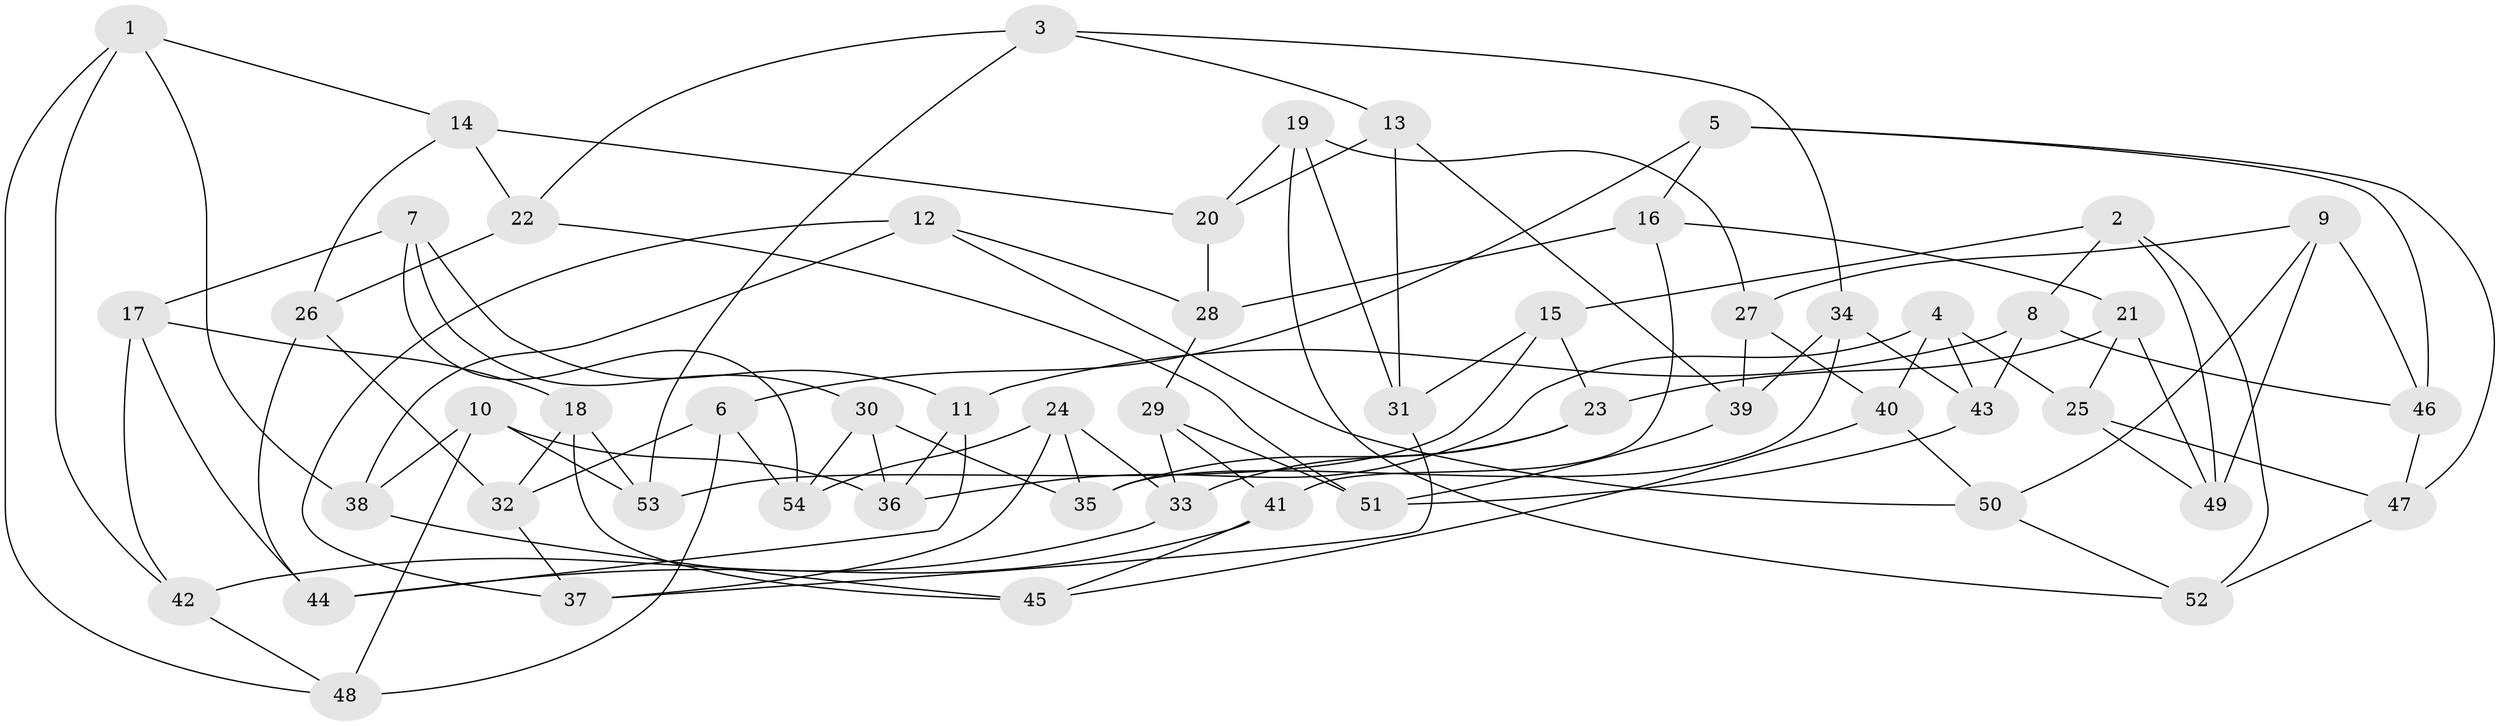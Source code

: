 // coarse degree distribution, {6: 0.5161290322580645, 5: 0.22580645161290322, 4: 0.16129032258064516, 3: 0.0967741935483871}
// Generated by graph-tools (version 1.1) at 2025/52/02/27/25 19:52:27]
// undirected, 54 vertices, 108 edges
graph export_dot {
graph [start="1"]
  node [color=gray90,style=filled];
  1;
  2;
  3;
  4;
  5;
  6;
  7;
  8;
  9;
  10;
  11;
  12;
  13;
  14;
  15;
  16;
  17;
  18;
  19;
  20;
  21;
  22;
  23;
  24;
  25;
  26;
  27;
  28;
  29;
  30;
  31;
  32;
  33;
  34;
  35;
  36;
  37;
  38;
  39;
  40;
  41;
  42;
  43;
  44;
  45;
  46;
  47;
  48;
  49;
  50;
  51;
  52;
  53;
  54;
  1 -- 48;
  1 -- 14;
  1 -- 38;
  1 -- 42;
  2 -- 8;
  2 -- 52;
  2 -- 15;
  2 -- 49;
  3 -- 53;
  3 -- 13;
  3 -- 22;
  3 -- 34;
  4 -- 43;
  4 -- 40;
  4 -- 25;
  4 -- 36;
  5 -- 16;
  5 -- 47;
  5 -- 6;
  5 -- 46;
  6 -- 48;
  6 -- 54;
  6 -- 32;
  7 -- 54;
  7 -- 17;
  7 -- 30;
  7 -- 11;
  8 -- 11;
  8 -- 43;
  8 -- 46;
  9 -- 46;
  9 -- 50;
  9 -- 49;
  9 -- 27;
  10 -- 36;
  10 -- 38;
  10 -- 48;
  10 -- 53;
  11 -- 44;
  11 -- 36;
  12 -- 50;
  12 -- 38;
  12 -- 28;
  12 -- 37;
  13 -- 31;
  13 -- 39;
  13 -- 20;
  14 -- 22;
  14 -- 26;
  14 -- 20;
  15 -- 31;
  15 -- 53;
  15 -- 23;
  16 -- 28;
  16 -- 41;
  16 -- 21;
  17 -- 44;
  17 -- 18;
  17 -- 42;
  18 -- 45;
  18 -- 32;
  18 -- 53;
  19 -- 52;
  19 -- 31;
  19 -- 27;
  19 -- 20;
  20 -- 28;
  21 -- 49;
  21 -- 23;
  21 -- 25;
  22 -- 51;
  22 -- 26;
  23 -- 33;
  23 -- 35;
  24 -- 37;
  24 -- 33;
  24 -- 35;
  24 -- 54;
  25 -- 47;
  25 -- 49;
  26 -- 32;
  26 -- 44;
  27 -- 39;
  27 -- 40;
  28 -- 29;
  29 -- 51;
  29 -- 41;
  29 -- 33;
  30 -- 35;
  30 -- 36;
  30 -- 54;
  31 -- 37;
  32 -- 37;
  33 -- 42;
  34 -- 35;
  34 -- 39;
  34 -- 43;
  38 -- 45;
  39 -- 51;
  40 -- 45;
  40 -- 50;
  41 -- 45;
  41 -- 44;
  42 -- 48;
  43 -- 51;
  46 -- 47;
  47 -- 52;
  50 -- 52;
}
